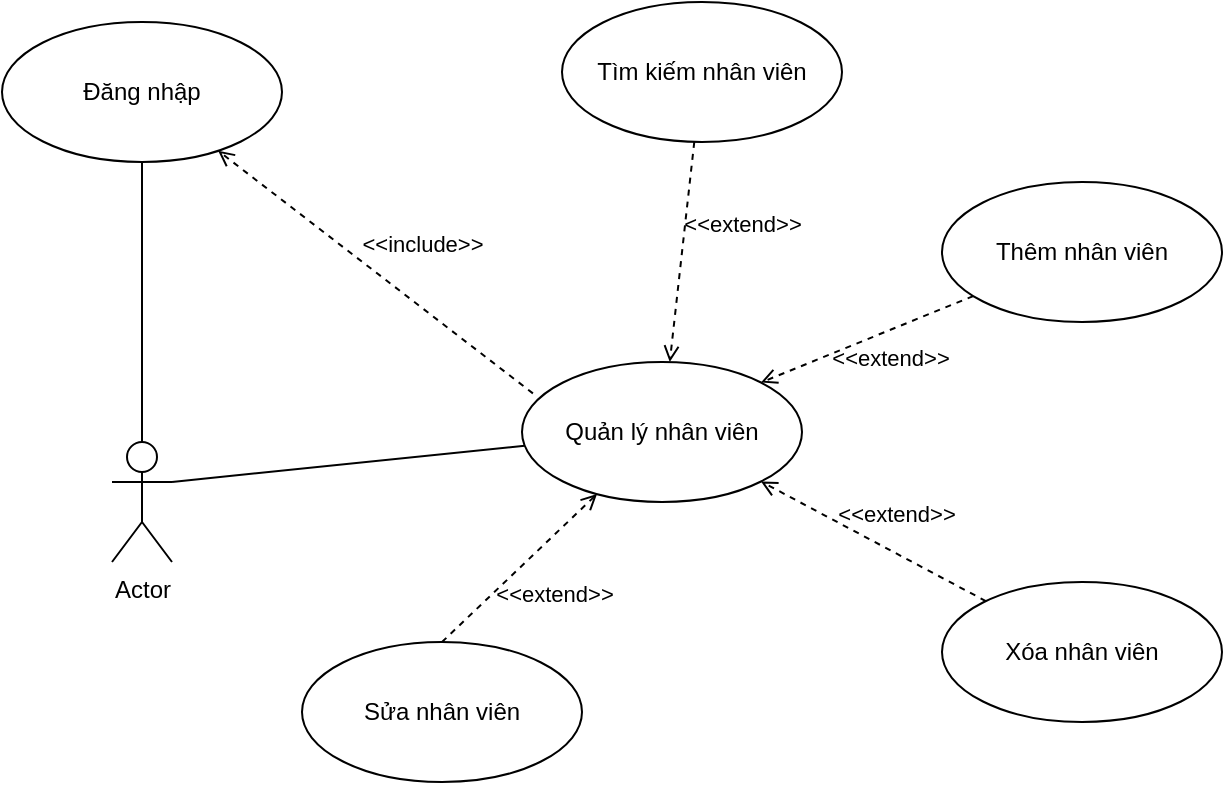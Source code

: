 <mxfile version="18.0.1" type="device"><diagram id="YCtlan877q1HCZxgkwsm" name="Page-1"><mxGraphModel dx="868" dy="593" grid="1" gridSize="10" guides="1" tooltips="1" connect="1" arrows="1" fold="1" page="1" pageScale="1" pageWidth="850" pageHeight="1100" math="0" shadow="0"><root><mxCell id="0"/><mxCell id="1" parent="0"/><mxCell id="0EZ4JSCP1j7qRVUU6fIr-1" value="Actor" style="shape=umlActor;verticalLabelPosition=bottom;verticalAlign=top;html=1;" parent="1" vertex="1"><mxGeometry x="395" y="260" width="30" height="60" as="geometry"/></mxCell><mxCell id="0EZ4JSCP1j7qRVUU6fIr-2" value="Quản lý nhân viên" style="ellipse;whiteSpace=wrap;html=1;" parent="1" vertex="1"><mxGeometry x="600" y="220" width="140" height="70" as="geometry"/></mxCell><mxCell id="0EZ4JSCP1j7qRVUU6fIr-14" value="Đăng nhập" style="ellipse;whiteSpace=wrap;html=1;" parent="1" vertex="1"><mxGeometry x="340" y="50" width="140" height="70" as="geometry"/></mxCell><mxCell id="0EZ4JSCP1j7qRVUU6fIr-16" value="" style="endArrow=none;html=1;rounded=0;exitX=1;exitY=0.333;exitDx=0;exitDy=0;exitPerimeter=0;" parent="1" source="0EZ4JSCP1j7qRVUU6fIr-1" target="0EZ4JSCP1j7qRVUU6fIr-2" edge="1"><mxGeometry width="50" height="50" relative="1" as="geometry"><mxPoint x="400" y="200" as="sourcePoint"/><mxPoint x="450" y="150" as="targetPoint"/></mxGeometry></mxCell><mxCell id="0EZ4JSCP1j7qRVUU6fIr-17" value="" style="endArrow=none;html=1;rounded=0;" parent="1" source="0EZ4JSCP1j7qRVUU6fIr-1" target="0EZ4JSCP1j7qRVUU6fIr-14" edge="1"><mxGeometry width="50" height="50" relative="1" as="geometry"><mxPoint x="400" y="200" as="sourcePoint"/><mxPoint x="450" y="150" as="targetPoint"/></mxGeometry></mxCell><mxCell id="0EZ4JSCP1j7qRVUU6fIr-18" value="Tìm kiếm nhân viên" style="ellipse;whiteSpace=wrap;html=1;" parent="1" vertex="1"><mxGeometry x="620" y="40" width="140" height="70" as="geometry"/></mxCell><mxCell id="0EZ4JSCP1j7qRVUU6fIr-19" value="Thêm nhân viên" style="ellipse;whiteSpace=wrap;html=1;" parent="1" vertex="1"><mxGeometry x="810" y="130" width="140" height="70" as="geometry"/></mxCell><mxCell id="0EZ4JSCP1j7qRVUU6fIr-21" value="Xóa nhân viên" style="ellipse;whiteSpace=wrap;html=1;" parent="1" vertex="1"><mxGeometry x="810" y="330" width="140" height="70" as="geometry"/></mxCell><mxCell id="0EZ4JSCP1j7qRVUU6fIr-22" value="Sửa nhân viên" style="ellipse;whiteSpace=wrap;html=1;" parent="1" vertex="1"><mxGeometry x="490" y="360" width="140" height="70" as="geometry"/></mxCell><mxCell id="0EZ4JSCP1j7qRVUU6fIr-35" value="&amp;lt;&amp;lt;extend&amp;gt;&amp;gt;" style="html=1;verticalAlign=bottom;labelBackgroundColor=none;endArrow=open;endFill=0;dashed=1;rounded=0;" parent="1" source="0EZ4JSCP1j7qRVUU6fIr-18" target="0EZ4JSCP1j7qRVUU6fIr-2" edge="1"><mxGeometry x="-0.15" y="29" width="160" relative="1" as="geometry"><mxPoint x="670" y="240" as="sourcePoint"/><mxPoint x="830" y="240" as="targetPoint"/><mxPoint as="offset"/></mxGeometry></mxCell><mxCell id="0EZ4JSCP1j7qRVUU6fIr-36" value="&amp;lt;&amp;lt;extend&amp;gt;&amp;gt;" style="html=1;verticalAlign=bottom;labelBackgroundColor=none;endArrow=open;endFill=0;dashed=1;rounded=0;entryX=1;entryY=0;entryDx=0;entryDy=0;" parent="1" source="0EZ4JSCP1j7qRVUU6fIr-19" target="0EZ4JSCP1j7qRVUU6fIr-2" edge="1"><mxGeometry x="-0.054" y="21" width="160" relative="1" as="geometry"><mxPoint x="696.144" y="119.947" as="sourcePoint"/><mxPoint x="683.883" y="230.054" as="targetPoint"/><mxPoint as="offset"/></mxGeometry></mxCell><mxCell id="0EZ4JSCP1j7qRVUU6fIr-37" value="&amp;lt;&amp;lt;extend&amp;gt;&amp;gt;" style="html=1;verticalAlign=bottom;labelBackgroundColor=none;endArrow=open;endFill=0;dashed=1;rounded=0;entryX=1;entryY=1;entryDx=0;entryDy=0;" parent="1" source="0EZ4JSCP1j7qRVUU6fIr-21" target="0EZ4JSCP1j7qRVUU6fIr-2" edge="1"><mxGeometry x="-0.119" y="-9" width="160" relative="1" as="geometry"><mxPoint x="706.144" y="129.947" as="sourcePoint"/><mxPoint x="693.883" y="240.054" as="targetPoint"/><mxPoint as="offset"/></mxGeometry></mxCell><mxCell id="0EZ4JSCP1j7qRVUU6fIr-38" value="&amp;lt;&amp;lt;extend&amp;gt;&amp;gt;" style="html=1;verticalAlign=bottom;labelBackgroundColor=none;endArrow=open;endFill=0;dashed=1;rounded=0;exitX=0.5;exitY=0;exitDx=0;exitDy=0;" parent="1" source="0EZ4JSCP1j7qRVUU6fIr-22" target="0EZ4JSCP1j7qRVUU6fIr-2" edge="1"><mxGeometry x="-0.052" y="-28" width="160" relative="1" as="geometry"><mxPoint x="716.144" y="139.947" as="sourcePoint"/><mxPoint x="703.883" y="250.054" as="targetPoint"/><mxPoint as="offset"/></mxGeometry></mxCell><mxCell id="0EZ4JSCP1j7qRVUU6fIr-40" value="&amp;lt;&amp;lt;include&amp;gt;&amp;gt;" style="html=1;verticalAlign=bottom;labelBackgroundColor=none;endArrow=open;endFill=0;dashed=1;rounded=0;exitX=0.039;exitY=0.224;exitDx=0;exitDy=0;exitPerimeter=0;" parent="1" source="0EZ4JSCP1j7qRVUU6fIr-2" target="0EZ4JSCP1j7qRVUU6fIr-14" edge="1"><mxGeometry x="-0.154" y="-18" width="160" relative="1" as="geometry"><mxPoint x="670" y="240" as="sourcePoint"/><mxPoint x="830" y="240" as="targetPoint"/><mxPoint as="offset"/></mxGeometry></mxCell></root></mxGraphModel></diagram></mxfile>